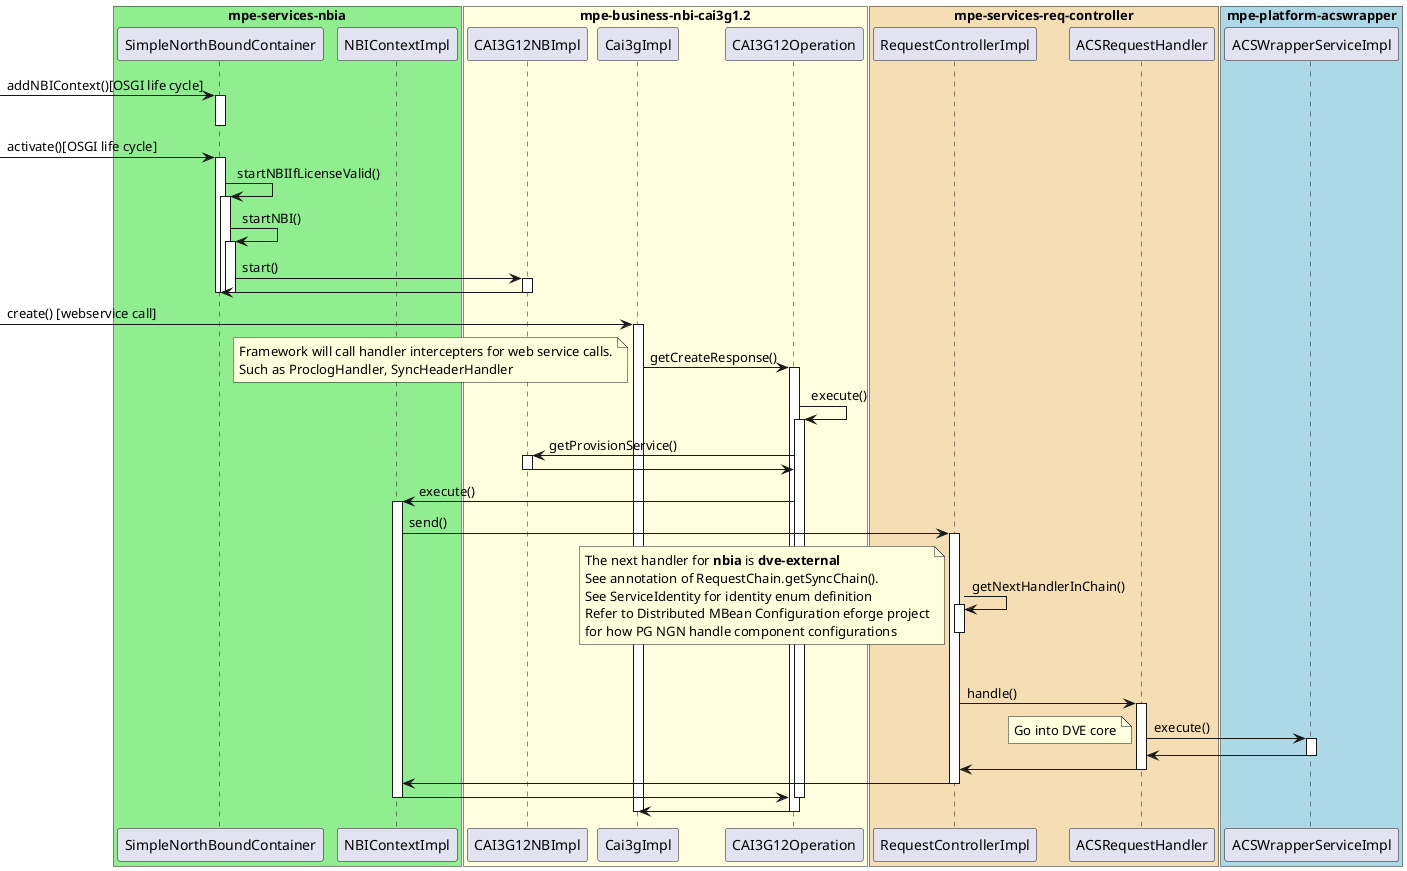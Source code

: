 @startuml
box "mpe-services-nbia" #LightGreen
	participant SimpleNorthBoundContainer
	participant NBIContextImpl
end box
box "mpe-business-nbi-cai3g1.2" #LightYellow
	participant CAI3G12NBImpl
	participant Cai3gImpl
	participant CAI3G12Operation
end box
box "mpe-services-req-controller" #Wheat
	participant RequestControllerImpl
	participant ACSRequestHandler
end box
box "mpe-platform-acswrapper" #LightBlue
	participant ACSWrapperServiceImpl
end box

[-> SimpleNorthBoundContainer: addNBIContext()[OSGI life cycle]
activate SimpleNorthBoundContainer
deactivate SimpleNorthBoundContainer
[-> SimpleNorthBoundContainer: activate()[OSGI life cycle]
activate SimpleNorthBoundContainer
SimpleNorthBoundContainer -> SimpleNorthBoundContainer: startNBIIfLicenseValid()
activate SimpleNorthBoundContainer
SimpleNorthBoundContainer -> SimpleNorthBoundContainer: startNBI()
activate SimpleNorthBoundContainer
SimpleNorthBoundContainer -> CAI3G12NBImpl: start()
activate CAI3G12NBImpl
CAI3G12NBImpl -> SimpleNorthBoundContainer
deactivate CAI3G12NBImpl
deactivate SimpleNorthBoundContainer
deactivate SimpleNorthBoundContainer
deactivate SimpleNorthBoundContainer

[-> Cai3gImpl: create() [webservice call]
activate Cai3gImpl
Cai3gImpl -> CAI3G12Operation: getCreateResponse()
activate CAI3G12Operation
note left
Framework will call handler intercepters for web service calls.
Such as ProclogHandler, SyncHeaderHandler
end note
CAI3G12Operation -> CAI3G12Operation: execute()
activate CAI3G12Operation
CAI3G12Operation -> CAI3G12NBImpl: getProvisionService()
activate CAI3G12NBImpl
CAI3G12NBImpl -> CAI3G12Operation
deactivate CAI3G12NBImpl
CAI3G12Operation -> NBIContextImpl: execute()
activate NBIContextImpl
NBIContextImpl -> RequestControllerImpl: send()
activate RequestControllerImpl
RequestControllerImpl -> RequestControllerImpl: getNextHandlerInChain()
activate RequestControllerImpl
note left
The next handler for <b>nbia</b> is <b>dve-external</b>
See annotation of RequestChain.getSyncChain().
See ServiceIdentity for identity enum definition
Refer to Distributed MBean Configuration eforge project
for how PG NGN handle component configurations
end note
deactivate RequestControllerImpl
RequestControllerImpl -> ACSRequestHandler: handle()
activate ACSRequestHandler
ACSRequestHandler -> ACSWrapperServiceImpl: execute()
activate ACSWrapperServiceImpl
note left
Go into DVE core
end note
ACSWrapperServiceImpl -> ACSRequestHandler
deactivate ACSWrapperServiceImpl
ACSRequestHandler -> RequestControllerImpl
deactivate ACSRequestHandler
RequestControllerImpl -> NBIContextImpl
deactivate RequestControllerImpl
NBIContextImpl -> CAI3G12Operation
deactivate NBIContextImpl
deactivate CAI3G12Operation
CAI3G12Operation -> Cai3gImpl
deactivate CAI3G12Operation
deactivate Cai3gImpl

@enduml